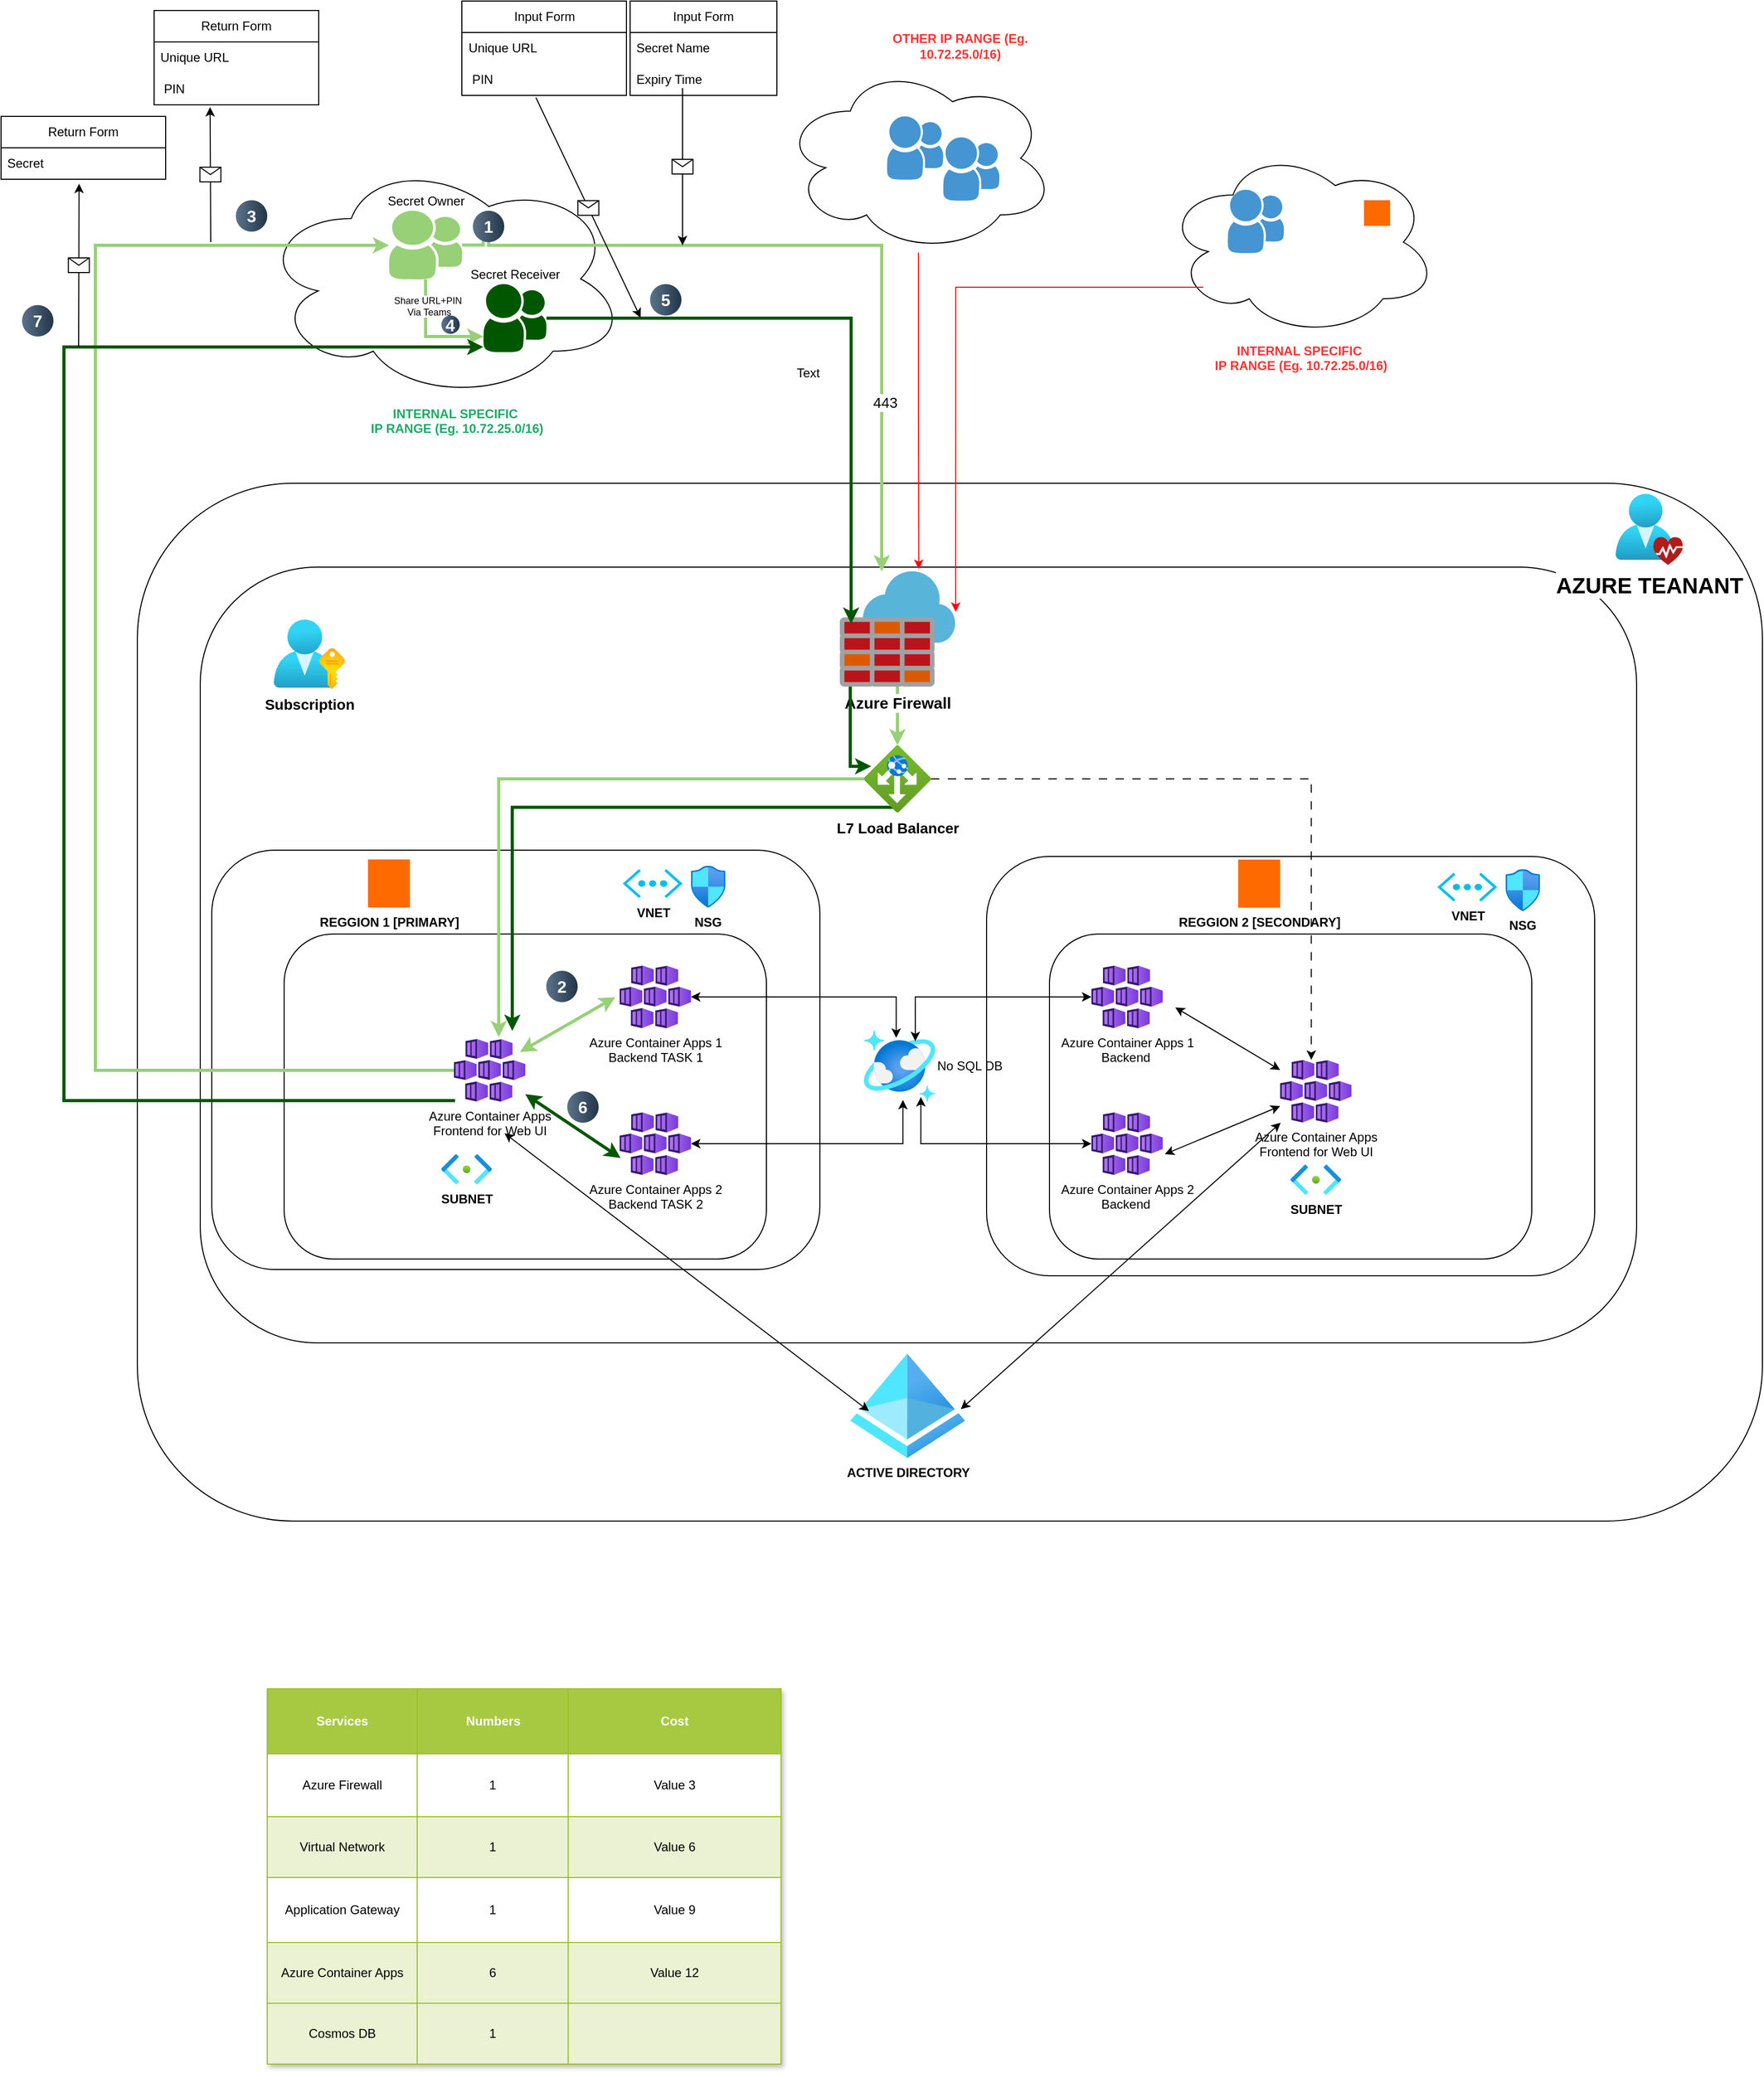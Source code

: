 <mxfile version="26.0.4">
  <diagram name="Page-1" id="VARvaUbyjAahVUWHVkAC">
    <mxGraphModel dx="2140" dy="1832" grid="1" gridSize="10" guides="1" tooltips="1" connect="1" arrows="1" fold="1" page="1" pageScale="1" pageWidth="827" pageHeight="1169" math="0" shadow="0">
      <root>
        <mxCell id="0" />
        <mxCell id="1" parent="0" />
        <mxCell id="Qj9OVGJg4EnvaJ57wK5q-87" value="" style="rounded=1;whiteSpace=wrap;html=1;fillColor=none;" parent="1" vertex="1">
          <mxGeometry x="-40" y="610" width="460" height="310" as="geometry" />
        </mxCell>
        <mxCell id="Qj9OVGJg4EnvaJ57wK5q-2" value="" style="rounded=1;whiteSpace=wrap;html=1;fillColor=none;" parent="1" vertex="1">
          <mxGeometry x="-109" y="530" width="580" height="400" as="geometry" />
        </mxCell>
        <mxCell id="Qj9OVGJg4EnvaJ57wK5q-64" value="" style="rounded=1;whiteSpace=wrap;html=1;fillColor=none;" parent="1" vertex="1">
          <mxGeometry x="-180" y="180" width="1550" height="990" as="geometry" />
        </mxCell>
        <mxCell id="Qj9OVGJg4EnvaJ57wK5q-1" value="" style="rounded=1;whiteSpace=wrap;html=1;fillColor=none;" parent="1" vertex="1">
          <mxGeometry x="-120" y="260" width="1370" height="740" as="geometry" />
        </mxCell>
        <mxCell id="Qj9OVGJg4EnvaJ57wK5q-30" value="" style="rounded=1;whiteSpace=wrap;html=1;fillColor=none;" parent="1" vertex="1">
          <mxGeometry x="690" y="610" width="460" height="310" as="geometry" />
        </mxCell>
        <mxCell id="Qj9OVGJg4EnvaJ57wK5q-7" value="INTERNAL SPECIFIC &#xa;IP RANGE (Eg. 10.72.25.0/16)" style="group;labelPosition=center;verticalLabelPosition=bottom;align=center;verticalAlign=top;fontColor=#1BAB66;fontStyle=1" parent="1" vertex="1" connectable="0">
          <mxGeometry x="-50" y="-130" width="350" height="230" as="geometry" />
        </mxCell>
        <mxCell id="Qj9OVGJg4EnvaJ57wK5q-4" value="" style="ellipse;shape=cloud;whiteSpace=wrap;html=1;" parent="Qj9OVGJg4EnvaJ57wK5q-7" vertex="1">
          <mxGeometry x="-13.462" width="350" height="230.0" as="geometry" />
        </mxCell>
        <mxCell id="Qj9OVGJg4EnvaJ57wK5q-5" value="Secret Receiver" style="shadow=0;dashed=0;html=1;strokeColor=none;fillColor=#005700;labelPosition=center;verticalLabelPosition=top;verticalAlign=bottom;align=center;outlineConnect=0;shape=mxgraph.veeam.2d.group;" parent="Qj9OVGJg4EnvaJ57wK5q-7" vertex="1">
          <mxGeometry x="200" y="120" width="60.23" height="64.96" as="geometry" />
        </mxCell>
        <mxCell id="Qj9OVGJg4EnvaJ57wK5q-114" style="rounded=0;orthogonalLoop=1;jettySize=auto;html=1;edgeStyle=orthogonalEdgeStyle;strokeColor=#97D077;strokeWidth=3;" parent="Qj9OVGJg4EnvaJ57wK5q-7" source="Qj9OVGJg4EnvaJ57wK5q-6" target="Qj9OVGJg4EnvaJ57wK5q-5" edge="1">
          <mxGeometry relative="1" as="geometry">
            <Array as="points">
              <mxPoint x="145" y="170" />
            </Array>
          </mxGeometry>
        </mxCell>
        <mxCell id="Qj9OVGJg4EnvaJ57wK5q-115" value="Share URL+PIN&amp;nbsp;&lt;div&gt;&lt;span style=&quot;background-color: light-dark(#ffffff, var(--ge-dark-color, #121212)); color: light-dark(rgb(0, 0, 0), rgb(255, 255, 255));&quot;&gt;Via Teams&lt;/span&gt;&lt;/div&gt;" style="edgeLabel;html=1;align=center;verticalAlign=middle;resizable=0;points=[];fontSize=9;" parent="Qj9OVGJg4EnvaJ57wK5q-114" vertex="1" connectable="0">
          <mxGeometry x="-0.538" y="3" relative="1" as="geometry">
            <mxPoint as="offset" />
          </mxGeometry>
        </mxCell>
        <mxCell id="Qj9OVGJg4EnvaJ57wK5q-6" value="Secret Owner" style="shadow=0;dashed=0;html=1;strokeColor=none;fillColor=#97D077;labelPosition=center;verticalLabelPosition=top;verticalAlign=bottom;align=center;outlineConnect=0;shape=mxgraph.veeam.2d.group;" parent="Qj9OVGJg4EnvaJ57wK5q-7" vertex="1">
          <mxGeometry x="110" y="50" width="69.85" height="65.51" as="geometry" />
        </mxCell>
        <mxCell id="Qj9OVGJg4EnvaJ57wK5q-148" value="4" style="ellipse;whiteSpace=wrap;html=1;aspect=fixed;rotation=0;gradientColor=#223548;strokeColor=none;gradientDirection=east;fillColor=#5b738b;rounded=0;pointerEvents=0;fontFamily=Helvetica;fontSize=16;fontColor=#FFFFFF;spacingTop=4;spacingBottom=4;spacingLeft=4;spacingRight=4;points=[];fontStyle=1" parent="Qj9OVGJg4EnvaJ57wK5q-7" vertex="1">
          <mxGeometry x="160" y="150" width="17.48" height="17.48" as="geometry" />
        </mxCell>
        <mxCell id="Qj9OVGJg4EnvaJ57wK5q-8" value="" style="group;fontColor=#FF3333;labelPosition=center;verticalLabelPosition=top;align=center;verticalAlign=bottom;" parent="1" vertex="1" connectable="0">
          <mxGeometry x="435" y="-220" width="260" height="180" as="geometry" />
        </mxCell>
        <mxCell id="Qj9OVGJg4EnvaJ57wK5q-9" value="&lt;blockquote style=&quot;margin: 0 0 0 40px; border: none; padding: 0px;&quot;&gt;&lt;blockquote style=&quot;margin: 0 0 0 40px; border: none; padding: 0px;&quot;&gt;&lt;font style=&quot;color: rgb(255, 51, 51);&quot;&gt;&lt;span style=&quot;font-weight: 700; text-wrap-mode: nowrap;&quot;&gt;OTHER&amp;nbsp;&lt;/span&gt;&lt;span style=&quot;font-weight: 700; text-wrap-mode: nowrap;&quot;&gt;IP RANGE (Eg. 10.72.25.0/16)&lt;/span&gt;&lt;/font&gt;&lt;/blockquote&gt;&lt;/blockquote&gt;" style="ellipse;shape=cloud;whiteSpace=wrap;html=1;labelPosition=center;verticalLabelPosition=top;align=center;verticalAlign=bottom;" parent="Qj9OVGJg4EnvaJ57wK5q-8" vertex="1">
          <mxGeometry width="260" height="180" as="geometry" />
        </mxCell>
        <mxCell id="Qj9OVGJg4EnvaJ57wK5q-10" value="" style="shadow=0;dashed=0;html=1;strokeColor=none;fillColor=#4495D1;labelPosition=center;verticalLabelPosition=bottom;verticalAlign=top;align=center;outlineConnect=0;shape=mxgraph.veeam.2d.group;" parent="Qj9OVGJg4EnvaJ57wK5q-8" vertex="1">
          <mxGeometry x="153.6" y="70" width="53.6" height="60.4" as="geometry" />
        </mxCell>
        <mxCell id="Qj9OVGJg4EnvaJ57wK5q-11" value="" style="shadow=0;dashed=0;html=1;strokeColor=none;fillColor=#4495D1;labelPosition=center;verticalLabelPosition=bottom;verticalAlign=top;align=center;outlineConnect=0;shape=mxgraph.veeam.2d.group;" parent="Qj9OVGJg4EnvaJ57wK5q-8" vertex="1">
          <mxGeometry x="100" y="50" width="53.6" height="60.4" as="geometry" />
        </mxCell>
        <mxCell id="Qj9OVGJg4EnvaJ57wK5q-12" value="" style="group;fontColor=#FF3333;" parent="1" vertex="1" connectable="0">
          <mxGeometry x="800" y="-140" width="260" height="180" as="geometry" />
        </mxCell>
        <mxCell id="Qj9OVGJg4EnvaJ57wK5q-13" value="&lt;font style=&quot;color: rgb(255, 51, 51);&quot;&gt;&lt;span style=&quot;font-weight: 700; text-wrap-mode: nowrap;&quot;&gt;INTERNAL SPECIFIC&amp;nbsp;&lt;/span&gt;&lt;br style=&quot;padding: 0px; margin: 0px; font-weight: 700; text-wrap-mode: nowrap;&quot;&gt;&lt;span style=&quot;font-weight: 700; text-wrap-mode: nowrap;&quot;&gt;IP RANGE (Eg. 10.72.25.0/16)&lt;/span&gt;&lt;/font&gt;" style="ellipse;shape=cloud;whiteSpace=wrap;html=1;labelPosition=center;verticalLabelPosition=bottom;align=center;verticalAlign=top;" parent="Qj9OVGJg4EnvaJ57wK5q-12" vertex="1">
          <mxGeometry width="260" height="180" as="geometry" />
        </mxCell>
        <mxCell id="Qj9OVGJg4EnvaJ57wK5q-15" value="" style="shadow=0;dashed=0;html=1;strokeColor=none;fillColor=#4495D1;labelPosition=center;verticalLabelPosition=bottom;verticalAlign=top;align=center;outlineConnect=0;shape=mxgraph.veeam.2d.group;" parent="Qj9OVGJg4EnvaJ57wK5q-12" vertex="1">
          <mxGeometry x="60" y="40" width="53.6" height="60.4" as="geometry" />
        </mxCell>
        <mxCell id="Qj9OVGJg4EnvaJ57wK5q-17" value="" style="points=[];aspect=fixed;html=1;align=center;shadow=0;dashed=0;fillColor=#FF6A00;strokeColor=none;shape=mxgraph.alibaba_cloud.uis_ultimate_internet_service;" parent="Qj9OVGJg4EnvaJ57wK5q-12" vertex="1">
          <mxGeometry x="190" y="50" width="24.9" height="24.49" as="geometry" />
        </mxCell>
        <mxCell id="Qj9OVGJg4EnvaJ57wK5q-18" value="" style="shape=image;html=1;verticalAlign=top;verticalLabelPosition=bottom;labelBackgroundColor=#ffffff;imageAspect=0;aspect=fixed;image=https://cdn0.iconfinder.com/data/icons/kameleon-free-pack/110/Hacker-128.png" parent="Qj9OVGJg4EnvaJ57wK5q-12" vertex="1">
          <mxGeometry x="120" y="70" width="88" height="88" as="geometry" />
        </mxCell>
        <mxCell id="Qj9OVGJg4EnvaJ57wK5q-69" style="edgeStyle=orthogonalEdgeStyle;rounded=0;orthogonalLoop=1;jettySize=auto;html=1;fontColor=#97D077;fontSize=15;strokeWidth=3;fillColor=#60a917;strokeColor=#97D077;" parent="1" source="Qj9OVGJg4EnvaJ57wK5q-19" target="Qj9OVGJg4EnvaJ57wK5q-35" edge="1">
          <mxGeometry relative="1" as="geometry" />
        </mxCell>
        <mxCell id="Qj9OVGJg4EnvaJ57wK5q-19" value="&lt;b&gt;&lt;font style=&quot;font-size: 15px;&quot;&gt;Azure Firewall&lt;/font&gt;&lt;/b&gt;" style="image;sketch=0;aspect=fixed;html=1;points=[];align=center;fontSize=12;image=img/lib/mscae/Azure_Firewall.svg;" parent="1" vertex="1">
          <mxGeometry x="490" y="264" width="110" height="110" as="geometry" />
        </mxCell>
        <mxCell id="Qj9OVGJg4EnvaJ57wK5q-21" style="edgeStyle=orthogonalEdgeStyle;rounded=0;orthogonalLoop=1;jettySize=auto;html=1;strokeColor=#97D077;strokeWidth=3;fontSize=9;" parent="1" source="Qj9OVGJg4EnvaJ57wK5q-116" target="Qj9OVGJg4EnvaJ57wK5q-19" edge="1">
          <mxGeometry relative="1" as="geometry">
            <Array as="points">
              <mxPoint x="155" y="-47" />
              <mxPoint x="530" y="-47" />
            </Array>
          </mxGeometry>
        </mxCell>
        <mxCell id="Qj9OVGJg4EnvaJ57wK5q-22" value="443" style="edgeLabel;html=1;align=center;verticalAlign=middle;resizable=0;points=[];fontSize=14;" parent="Qj9OVGJg4EnvaJ57wK5q-21" vertex="1" connectable="0">
          <mxGeometry x="0.533" y="3" relative="1" as="geometry">
            <mxPoint as="offset" />
          </mxGeometry>
        </mxCell>
        <mxCell id="Qj9OVGJg4EnvaJ57wK5q-23" style="edgeStyle=orthogonalEdgeStyle;rounded=0;orthogonalLoop=1;jettySize=auto;html=1;entryX=0.685;entryY=-0.02;entryDx=0;entryDy=0;entryPerimeter=0;fillColor=#f8cecc;strokeColor=#FF0000;" parent="1" source="Qj9OVGJg4EnvaJ57wK5q-9" target="Qj9OVGJg4EnvaJ57wK5q-19" edge="1">
          <mxGeometry relative="1" as="geometry" />
        </mxCell>
        <mxCell id="Qj9OVGJg4EnvaJ57wK5q-24" style="edgeStyle=orthogonalEdgeStyle;rounded=0;orthogonalLoop=1;jettySize=auto;html=1;entryX=1.005;entryY=0.351;entryDx=0;entryDy=0;entryPerimeter=0;strokeColor=#FF0000;exitX=0.141;exitY=0.739;exitDx=0;exitDy=0;exitPerimeter=0;" parent="1" source="Qj9OVGJg4EnvaJ57wK5q-13" target="Qj9OVGJg4EnvaJ57wK5q-19" edge="1">
          <mxGeometry relative="1" as="geometry">
            <Array as="points">
              <mxPoint x="601" y="-7" />
            </Array>
          </mxGeometry>
        </mxCell>
        <mxCell id="Qj9OVGJg4EnvaJ57wK5q-25" value="&lt;b&gt;ACTIVE DIRECTORY&lt;/b&gt;" style="image;aspect=fixed;html=1;points=[];align=center;fontSize=12;image=img/lib/azure2/identity/Azure_Active_Directory.svg;" parent="1" vertex="1">
          <mxGeometry x="500" y="1010" width="109.38" height="100" as="geometry" />
        </mxCell>
        <mxCell id="Qj9OVGJg4EnvaJ57wK5q-105" style="edgeStyle=orthogonalEdgeStyle;rounded=0;orthogonalLoop=1;jettySize=auto;html=1;strokeColor=#97D077;strokeWidth=3;" parent="1" source="Qj9OVGJg4EnvaJ57wK5q-26" target="Qj9OVGJg4EnvaJ57wK5q-6" edge="1">
          <mxGeometry relative="1" as="geometry">
            <Array as="points">
              <mxPoint x="-220" y="740" />
              <mxPoint x="-220" y="-47" />
            </Array>
          </mxGeometry>
        </mxCell>
        <mxCell id="Qj9OVGJg4EnvaJ57wK5q-129" style="edgeStyle=orthogonalEdgeStyle;rounded=0;orthogonalLoop=1;jettySize=auto;html=1;exitX=0.015;exitY=0.982;exitDx=0;exitDy=0;exitPerimeter=0;strokeColor=#005700;strokeWidth=3;" parent="1" source="Qj9OVGJg4EnvaJ57wK5q-26" target="Qj9OVGJg4EnvaJ57wK5q-5" edge="1">
          <mxGeometry relative="1" as="geometry">
            <mxPoint x="-84.001" y="738" as="sourcePoint" />
            <mxPoint x="-90.06" y="50" as="targetPoint" />
            <Array as="points">
              <mxPoint x="-250" y="769" />
              <mxPoint x="-250" y="50" />
            </Array>
          </mxGeometry>
        </mxCell>
        <mxCell id="Qj9OVGJg4EnvaJ57wK5q-26" value="Azure Container Apps&lt;br&gt;Frontend for Web UI" style="image;aspect=fixed;html=1;points=[];align=center;fontSize=12;image=img/lib/azure2/compute/Container_Services_Deprecated.svg;" parent="1" vertex="1">
          <mxGeometry x="122" y="710" width="68" height="60" as="geometry" />
        </mxCell>
        <mxCell id="Qj9OVGJg4EnvaJ57wK5q-27" value="Azure Container Apps 1&lt;br&gt;Backend TASK 1" style="image;aspect=fixed;html=1;points=[];align=center;fontSize=12;image=img/lib/azure2/compute/Container_Services_Deprecated.svg;" parent="1" vertex="1">
          <mxGeometry x="280" y="640" width="68" height="60" as="geometry" />
        </mxCell>
        <mxCell id="Qj9OVGJg4EnvaJ57wK5q-28" value="&lt;b&gt;&lt;font style=&quot;font-size: 14px;&quot;&gt;Subscription&lt;/font&gt;&lt;/b&gt;" style="image;aspect=fixed;html=1;points=[];align=center;fontSize=12;image=img/lib/azure2/azure_stack/User_Subscriptions.svg;" parent="1" vertex="1">
          <mxGeometry x="-50" y="310" width="68" height="66" as="geometry" />
        </mxCell>
        <mxCell id="Qj9OVGJg4EnvaJ57wK5q-32" value="&lt;b&gt;VNET&lt;/b&gt;" style="verticalLabelPosition=bottom;html=1;verticalAlign=top;align=center;strokeColor=none;fillColor=#00BEF2;shape=mxgraph.azure.virtual_network;pointerEvents=1;" parent="1" vertex="1">
          <mxGeometry x="283" y="548.16" width="57" height="27.5" as="geometry" />
        </mxCell>
        <mxCell id="Qj9OVGJg4EnvaJ57wK5q-33" value="&lt;b&gt;NSG&lt;/b&gt;" style="image;aspect=fixed;html=1;points=[];align=center;fontSize=12;image=img/lib/azure2/networking/Network_Security_Groups.svg;" parent="1" vertex="1">
          <mxGeometry x="348" y="544.82" width="32.94" height="40" as="geometry" />
        </mxCell>
        <mxCell id="Qj9OVGJg4EnvaJ57wK5q-34" value="&lt;b&gt;SUBNET&lt;/b&gt;" style="image;aspect=fixed;html=1;points=[];align=center;fontSize=12;image=img/lib/azure2/networking/Subnet.svg;" parent="1" vertex="1">
          <mxGeometry x="110" y="820" width="48" height="28.74" as="geometry" />
        </mxCell>
        <mxCell id="Qj9OVGJg4EnvaJ57wK5q-71" style="edgeStyle=orthogonalEdgeStyle;rounded=0;orthogonalLoop=1;jettySize=auto;html=1;entryX=0.628;entryY=-0.03;entryDx=0;entryDy=0;entryPerimeter=0;strokeColor=#97D077;strokeWidth=3;" parent="1" source="Qj9OVGJg4EnvaJ57wK5q-35" target="Qj9OVGJg4EnvaJ57wK5q-26" edge="1">
          <mxGeometry relative="1" as="geometry" />
        </mxCell>
        <mxCell id="Qj9OVGJg4EnvaJ57wK5q-128" style="edgeStyle=orthogonalEdgeStyle;rounded=0;orthogonalLoop=1;jettySize=auto;html=1;entryX=0.818;entryY=-0.127;entryDx=0;entryDy=0;entryPerimeter=0;exitX=0.495;exitY=0.923;exitDx=0;exitDy=0;exitPerimeter=0;strokeColor=#005700;strokeWidth=3;" parent="1" source="Qj9OVGJg4EnvaJ57wK5q-35" target="Qj9OVGJg4EnvaJ57wK5q-26" edge="1">
          <mxGeometry relative="1" as="geometry">
            <mxPoint x="280" y="692" as="sourcePoint" />
            <mxPoint x="300" y="458" as="targetPoint" />
            <Array as="points" />
          </mxGeometry>
        </mxCell>
        <mxCell id="Qj9OVGJg4EnvaJ57wK5q-35" value="&lt;b&gt;&lt;font style=&quot;font-size: 14px;&quot;&gt;L7 Load Balancer&lt;/font&gt;&lt;/b&gt;" style="image;aspect=fixed;html=1;points=[];align=center;fontSize=12;image=img/lib/azure2/networking/Application_Gateways.svg;" parent="1" vertex="1">
          <mxGeometry x="513" y="430" width="64" height="64" as="geometry" />
        </mxCell>
        <mxCell id="Qj9OVGJg4EnvaJ57wK5q-36" value="Assets" style="childLayout=tableLayout;recursiveResize=0;strokeColor=#98bf21;fillColor=#A7C942;shadow=1;" parent="1" vertex="1">
          <mxGeometry x="-56.06" y="1330" width="490" height="358" as="geometry" />
        </mxCell>
        <mxCell id="Qj9OVGJg4EnvaJ57wK5q-37" style="shape=tableRow;horizontal=0;startSize=0;swimlaneHead=0;swimlaneBody=0;top=0;left=0;bottom=0;right=0;dropTarget=0;collapsible=0;recursiveResize=0;expand=0;fontStyle=0;strokeColor=inherit;fillColor=#ffffff;" parent="Qj9OVGJg4EnvaJ57wK5q-36" vertex="1">
          <mxGeometry width="490" height="62" as="geometry" />
        </mxCell>
        <mxCell id="Qj9OVGJg4EnvaJ57wK5q-38" value="Services" style="connectable=0;recursiveResize=0;strokeColor=inherit;fillColor=#A7C942;align=center;fontStyle=1;fontColor=#FFFFFF;html=1;" parent="Qj9OVGJg4EnvaJ57wK5q-37" vertex="1">
          <mxGeometry width="143" height="62" as="geometry">
            <mxRectangle width="143" height="62" as="alternateBounds" />
          </mxGeometry>
        </mxCell>
        <mxCell id="Qj9OVGJg4EnvaJ57wK5q-39" value="Numbers" style="connectable=0;recursiveResize=0;strokeColor=inherit;fillColor=#A7C942;align=center;fontStyle=1;fontColor=#FFFFFF;html=1;" parent="Qj9OVGJg4EnvaJ57wK5q-37" vertex="1">
          <mxGeometry x="143" width="144" height="62" as="geometry">
            <mxRectangle width="144" height="62" as="alternateBounds" />
          </mxGeometry>
        </mxCell>
        <mxCell id="Qj9OVGJg4EnvaJ57wK5q-40" value="Cost" style="connectable=0;recursiveResize=0;strokeColor=inherit;fillColor=#A7C942;align=center;fontStyle=1;fontColor=#FFFFFF;html=1;" parent="Qj9OVGJg4EnvaJ57wK5q-37" vertex="1">
          <mxGeometry x="287" width="203" height="62" as="geometry">
            <mxRectangle width="203" height="62" as="alternateBounds" />
          </mxGeometry>
        </mxCell>
        <mxCell id="Qj9OVGJg4EnvaJ57wK5q-41" value="" style="shape=tableRow;horizontal=0;startSize=0;swimlaneHead=0;swimlaneBody=0;top=0;left=0;bottom=0;right=0;dropTarget=0;collapsible=0;recursiveResize=0;expand=0;fontStyle=0;strokeColor=inherit;fillColor=#ffffff;" parent="Qj9OVGJg4EnvaJ57wK5q-36" vertex="1">
          <mxGeometry y="62" width="490" height="60" as="geometry" />
        </mxCell>
        <mxCell id="Qj9OVGJg4EnvaJ57wK5q-42" value="Azure Firewall" style="connectable=0;recursiveResize=0;strokeColor=inherit;fillColor=inherit;align=center;whiteSpace=wrap;html=1;" parent="Qj9OVGJg4EnvaJ57wK5q-41" vertex="1">
          <mxGeometry width="143" height="60" as="geometry">
            <mxRectangle width="143" height="60" as="alternateBounds" />
          </mxGeometry>
        </mxCell>
        <mxCell id="Qj9OVGJg4EnvaJ57wK5q-43" value="1" style="connectable=0;recursiveResize=0;strokeColor=inherit;fillColor=inherit;align=center;whiteSpace=wrap;html=1;" parent="Qj9OVGJg4EnvaJ57wK5q-41" vertex="1">
          <mxGeometry x="143" width="144" height="60" as="geometry">
            <mxRectangle width="144" height="60" as="alternateBounds" />
          </mxGeometry>
        </mxCell>
        <mxCell id="Qj9OVGJg4EnvaJ57wK5q-44" value="Value 3" style="connectable=0;recursiveResize=0;strokeColor=inherit;fillColor=inherit;align=center;whiteSpace=wrap;html=1;" parent="Qj9OVGJg4EnvaJ57wK5q-41" vertex="1">
          <mxGeometry x="287" width="203" height="60" as="geometry">
            <mxRectangle width="203" height="60" as="alternateBounds" />
          </mxGeometry>
        </mxCell>
        <mxCell id="Qj9OVGJg4EnvaJ57wK5q-45" value="" style="shape=tableRow;horizontal=0;startSize=0;swimlaneHead=0;swimlaneBody=0;top=0;left=0;bottom=0;right=0;dropTarget=0;collapsible=0;recursiveResize=0;expand=0;fontStyle=1;strokeColor=inherit;fillColor=#EAF2D3;" parent="Qj9OVGJg4EnvaJ57wK5q-36" vertex="1">
          <mxGeometry y="122" width="490" height="58" as="geometry" />
        </mxCell>
        <mxCell id="Qj9OVGJg4EnvaJ57wK5q-46" value="Virtual Network" style="connectable=0;recursiveResize=0;strokeColor=inherit;fillColor=inherit;whiteSpace=wrap;html=1;" parent="Qj9OVGJg4EnvaJ57wK5q-45" vertex="1">
          <mxGeometry width="143" height="58" as="geometry">
            <mxRectangle width="143" height="58" as="alternateBounds" />
          </mxGeometry>
        </mxCell>
        <mxCell id="Qj9OVGJg4EnvaJ57wK5q-47" value="1" style="connectable=0;recursiveResize=0;strokeColor=inherit;fillColor=inherit;whiteSpace=wrap;html=1;" parent="Qj9OVGJg4EnvaJ57wK5q-45" vertex="1">
          <mxGeometry x="143" width="144" height="58" as="geometry">
            <mxRectangle width="144" height="58" as="alternateBounds" />
          </mxGeometry>
        </mxCell>
        <mxCell id="Qj9OVGJg4EnvaJ57wK5q-48" value="Value 6" style="connectable=0;recursiveResize=0;strokeColor=inherit;fillColor=inherit;whiteSpace=wrap;html=1;" parent="Qj9OVGJg4EnvaJ57wK5q-45" vertex="1">
          <mxGeometry x="287" width="203" height="58" as="geometry">
            <mxRectangle width="203" height="58" as="alternateBounds" />
          </mxGeometry>
        </mxCell>
        <mxCell id="Qj9OVGJg4EnvaJ57wK5q-49" value="" style="shape=tableRow;horizontal=0;startSize=0;swimlaneHead=0;swimlaneBody=0;top=0;left=0;bottom=0;right=0;dropTarget=0;collapsible=0;recursiveResize=0;expand=0;fontStyle=0;strokeColor=inherit;fillColor=#ffffff;" parent="Qj9OVGJg4EnvaJ57wK5q-36" vertex="1">
          <mxGeometry y="180" width="490" height="62" as="geometry" />
        </mxCell>
        <mxCell id="Qj9OVGJg4EnvaJ57wK5q-50" value="Application Gateway" style="connectable=0;recursiveResize=0;strokeColor=inherit;fillColor=inherit;fontStyle=0;align=center;whiteSpace=wrap;html=1;" parent="Qj9OVGJg4EnvaJ57wK5q-49" vertex="1">
          <mxGeometry width="143" height="62" as="geometry">
            <mxRectangle width="143" height="62" as="alternateBounds" />
          </mxGeometry>
        </mxCell>
        <mxCell id="Qj9OVGJg4EnvaJ57wK5q-51" value="1" style="connectable=0;recursiveResize=0;strokeColor=inherit;fillColor=inherit;fontStyle=0;align=center;whiteSpace=wrap;html=1;" parent="Qj9OVGJg4EnvaJ57wK5q-49" vertex="1">
          <mxGeometry x="143" width="144" height="62" as="geometry">
            <mxRectangle width="144" height="62" as="alternateBounds" />
          </mxGeometry>
        </mxCell>
        <mxCell id="Qj9OVGJg4EnvaJ57wK5q-52" value="Value 9" style="connectable=0;recursiveResize=0;strokeColor=inherit;fillColor=inherit;fontStyle=0;align=center;whiteSpace=wrap;html=1;" parent="Qj9OVGJg4EnvaJ57wK5q-49" vertex="1">
          <mxGeometry x="287" width="203" height="62" as="geometry">
            <mxRectangle width="203" height="62" as="alternateBounds" />
          </mxGeometry>
        </mxCell>
        <mxCell id="Qj9OVGJg4EnvaJ57wK5q-53" value="" style="shape=tableRow;horizontal=0;startSize=0;swimlaneHead=0;swimlaneBody=0;top=0;left=0;bottom=0;right=0;dropTarget=0;collapsible=0;recursiveResize=0;expand=0;fontStyle=1;strokeColor=inherit;fillColor=#EAF2D3;" parent="Qj9OVGJg4EnvaJ57wK5q-36" vertex="1">
          <mxGeometry y="242" width="490" height="58" as="geometry" />
        </mxCell>
        <mxCell id="Qj9OVGJg4EnvaJ57wK5q-54" value="Azure Container Apps" style="connectable=0;recursiveResize=0;strokeColor=inherit;fillColor=inherit;whiteSpace=wrap;html=1;" parent="Qj9OVGJg4EnvaJ57wK5q-53" vertex="1">
          <mxGeometry width="143" height="58" as="geometry">
            <mxRectangle width="143" height="58" as="alternateBounds" />
          </mxGeometry>
        </mxCell>
        <mxCell id="Qj9OVGJg4EnvaJ57wK5q-55" value="6" style="connectable=0;recursiveResize=0;strokeColor=inherit;fillColor=inherit;whiteSpace=wrap;html=1;" parent="Qj9OVGJg4EnvaJ57wK5q-53" vertex="1">
          <mxGeometry x="143" width="144" height="58" as="geometry">
            <mxRectangle width="144" height="58" as="alternateBounds" />
          </mxGeometry>
        </mxCell>
        <mxCell id="Qj9OVGJg4EnvaJ57wK5q-56" value="Value 12" style="connectable=0;recursiveResize=0;strokeColor=inherit;fillColor=inherit;whiteSpace=wrap;html=1;" parent="Qj9OVGJg4EnvaJ57wK5q-53" vertex="1">
          <mxGeometry x="287" width="203" height="58" as="geometry">
            <mxRectangle width="203" height="58" as="alternateBounds" />
          </mxGeometry>
        </mxCell>
        <mxCell id="Qj9OVGJg4EnvaJ57wK5q-72" style="shape=tableRow;horizontal=0;startSize=0;swimlaneHead=0;swimlaneBody=0;top=0;left=0;bottom=0;right=0;dropTarget=0;collapsible=0;recursiveResize=0;expand=0;fontStyle=1;strokeColor=inherit;fillColor=#EAF2D3;" parent="Qj9OVGJg4EnvaJ57wK5q-36" vertex="1">
          <mxGeometry y="300" width="490" height="58" as="geometry" />
        </mxCell>
        <mxCell id="Qj9OVGJg4EnvaJ57wK5q-73" value="Cosmos DB" style="connectable=0;recursiveResize=0;strokeColor=inherit;fillColor=inherit;whiteSpace=wrap;html=1;" parent="Qj9OVGJg4EnvaJ57wK5q-72" vertex="1">
          <mxGeometry width="143" height="58" as="geometry">
            <mxRectangle width="143" height="58" as="alternateBounds" />
          </mxGeometry>
        </mxCell>
        <mxCell id="Qj9OVGJg4EnvaJ57wK5q-74" value="1" style="connectable=0;recursiveResize=0;strokeColor=inherit;fillColor=inherit;whiteSpace=wrap;html=1;" parent="Qj9OVGJg4EnvaJ57wK5q-72" vertex="1">
          <mxGeometry x="143" width="144" height="58" as="geometry">
            <mxRectangle width="144" height="58" as="alternateBounds" />
          </mxGeometry>
        </mxCell>
        <mxCell id="Qj9OVGJg4EnvaJ57wK5q-75" style="connectable=0;recursiveResize=0;strokeColor=inherit;fillColor=inherit;whiteSpace=wrap;html=1;" parent="Qj9OVGJg4EnvaJ57wK5q-72" vertex="1">
          <mxGeometry x="287" width="203" height="58" as="geometry">
            <mxRectangle width="203" height="58" as="alternateBounds" />
          </mxGeometry>
        </mxCell>
        <mxCell id="Qj9OVGJg4EnvaJ57wK5q-57" value="Azure Container Apps 2&lt;br&gt;Backend TASK 2" style="image;aspect=fixed;html=1;points=[];align=center;fontSize=12;image=img/lib/azure2/compute/Container_Services_Deprecated.svg;" parent="1" vertex="1">
          <mxGeometry x="280" y="780" width="68" height="60" as="geometry" />
        </mxCell>
        <mxCell id="Qj9OVGJg4EnvaJ57wK5q-59" value="No SQL DB" style="image;aspect=fixed;html=1;points=[];align=left;fontSize=12;image=img/lib/azure2/databases/Azure_Cosmos_DB.svg;labelPosition=right;verticalLabelPosition=middle;verticalAlign=middle;" parent="1" vertex="1">
          <mxGeometry x="513" y="702" width="68" height="68" as="geometry" />
        </mxCell>
        <mxCell id="Qj9OVGJg4EnvaJ57wK5q-62" style="edgeStyle=orthogonalEdgeStyle;rounded=0;orthogonalLoop=1;jettySize=auto;html=1;entryX=0.453;entryY=0.103;entryDx=0;entryDy=0;entryPerimeter=0;startArrow=classic;startFill=1;" parent="1" source="Qj9OVGJg4EnvaJ57wK5q-27" target="Qj9OVGJg4EnvaJ57wK5q-59" edge="1">
          <mxGeometry relative="1" as="geometry" />
        </mxCell>
        <mxCell id="Qj9OVGJg4EnvaJ57wK5q-63" style="edgeStyle=orthogonalEdgeStyle;rounded=0;orthogonalLoop=1;jettySize=auto;html=1;entryX=0.547;entryY=0.974;entryDx=0;entryDy=0;entryPerimeter=0;startArrow=classic;startFill=1;" parent="1" source="Qj9OVGJg4EnvaJ57wK5q-57" target="Qj9OVGJg4EnvaJ57wK5q-59" edge="1">
          <mxGeometry relative="1" as="geometry" />
        </mxCell>
        <mxCell id="Qj9OVGJg4EnvaJ57wK5q-66" value="&lt;font style=&quot;font-size: 21px;&quot;&gt;&lt;b&gt;AZURE TEANANT&lt;/b&gt;&lt;/font&gt;" style="image;aspect=fixed;html=1;points=[];align=center;fontSize=12;image=img/lib/azure2/intune/Tenant_Status.svg;" parent="1" vertex="1">
          <mxGeometry x="1230" y="190" width="64" height="68" as="geometry" />
        </mxCell>
        <mxCell id="Qj9OVGJg4EnvaJ57wK5q-67" style="rounded=0;orthogonalLoop=1;jettySize=auto;html=1;entryX=0.013;entryY=0.47;entryDx=0;entryDy=0;entryPerimeter=0;startArrow=classic;startFill=1;strokeColor=#97D077;strokeWidth=3;" parent="1" edge="1">
          <mxGeometry relative="1" as="geometry">
            <mxPoint x="185" y="722.452" as="sourcePoint" />
            <mxPoint x="275.884" y="670.2" as="targetPoint" />
          </mxGeometry>
        </mxCell>
        <mxCell id="Qj9OVGJg4EnvaJ57wK5q-68" style="rounded=0;orthogonalLoop=1;jettySize=auto;html=1;entryX=0.013;entryY=0.727;entryDx=0;entryDy=0;entryPerimeter=0;startArrow=classic;startFill=1;strokeColor=#005700;strokeWidth=3;" parent="1" source="Qj9OVGJg4EnvaJ57wK5q-26" target="Qj9OVGJg4EnvaJ57wK5q-57" edge="1">
          <mxGeometry relative="1" as="geometry" />
        </mxCell>
        <mxCell id="Qj9OVGJg4EnvaJ57wK5q-76" style="rounded=0;orthogonalLoop=1;jettySize=auto;html=1;entryX=0.163;entryY=0.551;entryDx=0;entryDy=0;entryPerimeter=0;startArrow=classic;startFill=1;exitX=0.457;exitY=0.613;exitDx=0;exitDy=0;exitPerimeter=0;" parent="1" source="Qj9OVGJg4EnvaJ57wK5q-87" target="Qj9OVGJg4EnvaJ57wK5q-25" edge="1">
          <mxGeometry relative="1" as="geometry" />
        </mxCell>
        <mxCell id="Qj9OVGJg4EnvaJ57wK5q-77" value="" style="rounded=1;whiteSpace=wrap;html=1;fillColor=none;" parent="1" vertex="1">
          <mxGeometry x="630" y="536" width="580" height="400" as="geometry" />
        </mxCell>
        <mxCell id="Qj9OVGJg4EnvaJ57wK5q-78" value="Azure Container Apps&lt;br&gt;Frontend for Web UI" style="image;aspect=fixed;html=1;points=[];align=center;fontSize=12;image=img/lib/azure2/compute/Container_Services_Deprecated.svg;" parent="1" vertex="1">
          <mxGeometry x="910" y="730" width="68" height="60" as="geometry" />
        </mxCell>
        <mxCell id="Qj9OVGJg4EnvaJ57wK5q-79" value="Azure Container Apps 1&lt;br&gt;Backend&amp;nbsp;" style="image;aspect=fixed;html=1;points=[];align=center;fontSize=12;image=img/lib/azure2/compute/Container_Services_Deprecated.svg;" parent="1" vertex="1">
          <mxGeometry x="730" y="640" width="68" height="60" as="geometry" />
        </mxCell>
        <mxCell id="Qj9OVGJg4EnvaJ57wK5q-84" value="Azure Container Apps 2&lt;br&gt;Backend&amp;nbsp;" style="image;aspect=fixed;html=1;points=[];align=center;fontSize=12;image=img/lib/azure2/compute/Container_Services_Deprecated.svg;" parent="1" vertex="1">
          <mxGeometry x="730" y="780" width="68" height="60" as="geometry" />
        </mxCell>
        <mxCell id="Qj9OVGJg4EnvaJ57wK5q-85" style="rounded=0;orthogonalLoop=1;jettySize=auto;html=1;startArrow=classic;startFill=1;" parent="1" source="Qj9OVGJg4EnvaJ57wK5q-78" edge="1">
          <mxGeometry relative="1" as="geometry">
            <mxPoint x="924" y="728.452" as="sourcePoint" />
            <mxPoint x="810" y="680" as="targetPoint" />
          </mxGeometry>
        </mxCell>
        <mxCell id="Qj9OVGJg4EnvaJ57wK5q-86" style="rounded=0;orthogonalLoop=1;jettySize=auto;html=1;startArrow=classic;startFill=1;" parent="1" source="Qj9OVGJg4EnvaJ57wK5q-78" edge="1">
          <mxGeometry relative="1" as="geometry">
            <mxPoint x="800" y="820" as="targetPoint" />
          </mxGeometry>
        </mxCell>
        <mxCell id="Qj9OVGJg4EnvaJ57wK5q-88" value="&lt;b&gt;REGGION 2 [SECONDARY]&lt;/b&gt;" style="points=[];aspect=fixed;html=1;align=center;shadow=0;dashed=0;fillColor=#FF6A00;strokeColor=none;shape=mxgraph.alibaba_cloud.region;labelPosition=center;verticalLabelPosition=bottom;verticalAlign=top;" parent="1" vertex="1">
          <mxGeometry x="870" y="539" width="40" height="45.82" as="geometry" />
        </mxCell>
        <mxCell id="Qj9OVGJg4EnvaJ57wK5q-89" style="rounded=0;orthogonalLoop=1;jettySize=auto;html=1;entryX=0.964;entryY=0.533;entryDx=0;entryDy=0;entryPerimeter=0;startArrow=classic;startFill=1;" parent="1" source="Qj9OVGJg4EnvaJ57wK5q-78" target="Qj9OVGJg4EnvaJ57wK5q-25" edge="1">
          <mxGeometry relative="1" as="geometry" />
        </mxCell>
        <mxCell id="Qj9OVGJg4EnvaJ57wK5q-90" value="&lt;b&gt;REGGION 1 [PRIMARY]&lt;/b&gt;" style="points=[];aspect=fixed;html=1;align=center;shadow=0;dashed=0;fillColor=#FF6A00;strokeColor=none;shape=mxgraph.alibaba_cloud.region;labelPosition=center;verticalLabelPosition=bottom;verticalAlign=top;" parent="1" vertex="1">
          <mxGeometry x="40" y="538.85" width="40" height="45.82" as="geometry" />
        </mxCell>
        <mxCell id="Qj9OVGJg4EnvaJ57wK5q-91" style="edgeStyle=orthogonalEdgeStyle;rounded=0;orthogonalLoop=1;jettySize=auto;html=1;entryX=0.721;entryY=0.15;entryDx=0;entryDy=0;entryPerimeter=0;startArrow=classic;startFill=1;" parent="1" source="Qj9OVGJg4EnvaJ57wK5q-79" target="Qj9OVGJg4EnvaJ57wK5q-59" edge="1">
          <mxGeometry relative="1" as="geometry" />
        </mxCell>
        <mxCell id="Qj9OVGJg4EnvaJ57wK5q-92" style="edgeStyle=orthogonalEdgeStyle;rounded=0;orthogonalLoop=1;jettySize=auto;html=1;entryX=0.799;entryY=0.934;entryDx=0;entryDy=0;entryPerimeter=0;startArrow=classic;startFill=1;" parent="1" source="Qj9OVGJg4EnvaJ57wK5q-84" target="Qj9OVGJg4EnvaJ57wK5q-59" edge="1">
          <mxGeometry relative="1" as="geometry" />
        </mxCell>
        <mxCell id="Qj9OVGJg4EnvaJ57wK5q-94" value="" style="endArrow=classic;html=1;rounded=0;" parent="1" edge="1">
          <mxGeometry relative="1" as="geometry">
            <mxPoint x="340" y="-197" as="sourcePoint" />
            <mxPoint x="340" y="-47" as="targetPoint" />
          </mxGeometry>
        </mxCell>
        <mxCell id="Qj9OVGJg4EnvaJ57wK5q-95" value="" style="shape=message;html=1;outlineConnect=0;" parent="Qj9OVGJg4EnvaJ57wK5q-94" vertex="1">
          <mxGeometry width="20" height="14" relative="1" as="geometry">
            <mxPoint x="-10" y="-7" as="offset" />
          </mxGeometry>
        </mxCell>
        <mxCell id="Qj9OVGJg4EnvaJ57wK5q-96" value="Text" style="text;html=1;align=center;verticalAlign=middle;whiteSpace=wrap;rounded=0;" parent="1" vertex="1">
          <mxGeometry x="430" y="60" width="60" height="30" as="geometry" />
        </mxCell>
        <mxCell id="Qj9OVGJg4EnvaJ57wK5q-99" value="Return Form" style="swimlane;fontStyle=0;childLayout=stackLayout;horizontal=1;startSize=30;horizontalStack=0;resizeParent=1;resizeParentMax=0;resizeLast=0;collapsible=1;marginBottom=0;whiteSpace=wrap;html=1;" parent="1" vertex="1">
          <mxGeometry x="-164" y="-271" width="157" height="90" as="geometry" />
        </mxCell>
        <mxCell id="Qj9OVGJg4EnvaJ57wK5q-101" value="Unique URL" style="text;strokeColor=none;fillColor=none;align=left;verticalAlign=middle;spacingLeft=4;spacingRight=4;overflow=hidden;points=[[0,0.5],[1,0.5]];portConstraint=eastwest;rotatable=0;whiteSpace=wrap;html=1;" parent="Qj9OVGJg4EnvaJ57wK5q-99" vertex="1">
          <mxGeometry y="30" width="157" height="30" as="geometry" />
        </mxCell>
        <mxCell id="Qj9OVGJg4EnvaJ57wK5q-102" value="&amp;nbsp;PIN" style="text;strokeColor=none;fillColor=none;align=left;verticalAlign=middle;spacingLeft=4;spacingRight=4;overflow=hidden;points=[[0,0.5],[1,0.5]];portConstraint=eastwest;rotatable=0;whiteSpace=wrap;html=1;" parent="Qj9OVGJg4EnvaJ57wK5q-99" vertex="1">
          <mxGeometry y="60" width="157" height="30" as="geometry" />
        </mxCell>
        <mxCell id="Qj9OVGJg4EnvaJ57wK5q-103" style="edgeStyle=orthogonalEdgeStyle;rounded=0;orthogonalLoop=1;jettySize=auto;html=1;entryX=0.534;entryY=0.485;entryDx=0;entryDy=0;entryPerimeter=0;dashed=1;dashPattern=8 8;" parent="1" source="Qj9OVGJg4EnvaJ57wK5q-35" target="Qj9OVGJg4EnvaJ57wK5q-77" edge="1">
          <mxGeometry relative="1" as="geometry" />
        </mxCell>
        <mxCell id="Qj9OVGJg4EnvaJ57wK5q-107" value="Input Form" style="swimlane;fontStyle=0;childLayout=stackLayout;horizontal=1;startSize=30;horizontalStack=0;resizeParent=1;resizeParentMax=0;resizeLast=0;collapsible=1;marginBottom=0;whiteSpace=wrap;html=1;" parent="1" vertex="1">
          <mxGeometry x="290" y="-280" width="140" height="90" as="geometry" />
        </mxCell>
        <mxCell id="Qj9OVGJg4EnvaJ57wK5q-108" value="Secret Name" style="text;strokeColor=none;fillColor=none;align=left;verticalAlign=middle;spacingLeft=4;spacingRight=4;overflow=hidden;points=[[0,0.5],[1,0.5]];portConstraint=eastwest;rotatable=0;whiteSpace=wrap;html=1;" parent="Qj9OVGJg4EnvaJ57wK5q-107" vertex="1">
          <mxGeometry y="30" width="140" height="30" as="geometry" />
        </mxCell>
        <mxCell id="Qj9OVGJg4EnvaJ57wK5q-109" value="Expiry Time" style="text;strokeColor=none;fillColor=none;align=left;verticalAlign=middle;spacingLeft=4;spacingRight=4;overflow=hidden;points=[[0,0.5],[1,0.5]];portConstraint=eastwest;rotatable=0;whiteSpace=wrap;html=1;" parent="Qj9OVGJg4EnvaJ57wK5q-107" vertex="1">
          <mxGeometry y="60" width="140" height="30" as="geometry" />
        </mxCell>
        <mxCell id="Qj9OVGJg4EnvaJ57wK5q-111" value="" style="endArrow=classic;html=1;rounded=0;entryX=0.34;entryY=1.072;entryDx=0;entryDy=0;entryPerimeter=0;" parent="1" target="Qj9OVGJg4EnvaJ57wK5q-102" edge="1">
          <mxGeometry relative="1" as="geometry">
            <mxPoint x="-110" y="-50" as="sourcePoint" />
            <mxPoint x="350" y="-37" as="targetPoint" />
          </mxGeometry>
        </mxCell>
        <mxCell id="Qj9OVGJg4EnvaJ57wK5q-112" value="" style="shape=message;html=1;outlineConnect=0;" parent="Qj9OVGJg4EnvaJ57wK5q-111" vertex="1">
          <mxGeometry width="20" height="14" relative="1" as="geometry">
            <mxPoint x="-10" y="-7" as="offset" />
          </mxGeometry>
        </mxCell>
        <mxCell id="Qj9OVGJg4EnvaJ57wK5q-113" style="edgeStyle=orthogonalEdgeStyle;rounded=0;orthogonalLoop=1;jettySize=auto;html=1;entryX=0.098;entryY=0.454;entryDx=0;entryDy=0;entryPerimeter=0;fillColor=#008a00;strokeColor=#005700;strokeWidth=3;" parent="1" source="Qj9OVGJg4EnvaJ57wK5q-5" target="Qj9OVGJg4EnvaJ57wK5q-19" edge="1">
          <mxGeometry relative="1" as="geometry" />
        </mxCell>
        <mxCell id="Qj9OVGJg4EnvaJ57wK5q-123" value="" style="edgeStyle=orthogonalEdgeStyle;rounded=0;orthogonalLoop=1;jettySize=auto;html=1;strokeColor=#97D077;strokeWidth=3;fontSize=9;" parent="1" source="Qj9OVGJg4EnvaJ57wK5q-6" target="Qj9OVGJg4EnvaJ57wK5q-116" edge="1">
          <mxGeometry relative="1" as="geometry">
            <mxPoint x="130" y="-47" as="sourcePoint" />
            <mxPoint x="530" y="280" as="targetPoint" />
            <Array as="points" />
          </mxGeometry>
        </mxCell>
        <mxCell id="Qj9OVGJg4EnvaJ57wK5q-116" value="1" style="ellipse;whiteSpace=wrap;html=1;aspect=fixed;rotation=0;gradientColor=#223548;strokeColor=none;gradientDirection=east;fillColor=#5b738b;rounded=0;pointerEvents=0;fontFamily=Helvetica;fontSize=16;fontColor=#FFFFFF;spacingTop=4;spacingBottom=4;spacingLeft=4;spacingRight=4;points=[];fontStyle=1" parent="1" vertex="1">
          <mxGeometry x="140" y="-80" width="30" height="30" as="geometry" />
        </mxCell>
        <mxCell id="Qj9OVGJg4EnvaJ57wK5q-126" style="edgeStyle=orthogonalEdgeStyle;rounded=0;orthogonalLoop=1;jettySize=auto;html=1;entryX=0.109;entryY=0.313;entryDx=0;entryDy=0;entryPerimeter=0;strokeColor=#005700;strokeWidth=3;" parent="1" source="Qj9OVGJg4EnvaJ57wK5q-19" target="Qj9OVGJg4EnvaJ57wK5q-35" edge="1">
          <mxGeometry relative="1" as="geometry">
            <Array as="points">
              <mxPoint x="500" y="450" />
            </Array>
          </mxGeometry>
        </mxCell>
        <mxCell id="Qj9OVGJg4EnvaJ57wK5q-130" value="Input Form" style="swimlane;fontStyle=0;childLayout=stackLayout;horizontal=1;startSize=30;horizontalStack=0;resizeParent=1;resizeParentMax=0;resizeLast=0;collapsible=1;marginBottom=0;whiteSpace=wrap;html=1;" parent="1" vertex="1">
          <mxGeometry x="129.5" y="-280" width="157" height="90" as="geometry" />
        </mxCell>
        <mxCell id="Qj9OVGJg4EnvaJ57wK5q-131" value="Unique URL" style="text;strokeColor=none;fillColor=none;align=left;verticalAlign=middle;spacingLeft=4;spacingRight=4;overflow=hidden;points=[[0,0.5],[1,0.5]];portConstraint=eastwest;rotatable=0;whiteSpace=wrap;html=1;" parent="Qj9OVGJg4EnvaJ57wK5q-130" vertex="1">
          <mxGeometry y="30" width="157" height="30" as="geometry" />
        </mxCell>
        <mxCell id="Qj9OVGJg4EnvaJ57wK5q-132" value="&amp;nbsp;PIN" style="text;strokeColor=none;fillColor=none;align=left;verticalAlign=middle;spacingLeft=4;spacingRight=4;overflow=hidden;points=[[0,0.5],[1,0.5]];portConstraint=eastwest;rotatable=0;whiteSpace=wrap;html=1;" parent="Qj9OVGJg4EnvaJ57wK5q-130" vertex="1">
          <mxGeometry y="60" width="157" height="30" as="geometry" />
        </mxCell>
        <mxCell id="Qj9OVGJg4EnvaJ57wK5q-133" value="" style="endArrow=classic;html=1;rounded=0;exitX=0.45;exitY=1.07;exitDx=0;exitDy=0;exitPerimeter=0;" parent="1" source="Qj9OVGJg4EnvaJ57wK5q-132" edge="1">
          <mxGeometry relative="1" as="geometry">
            <mxPoint x="310" y="20" as="sourcePoint" />
            <mxPoint x="300" y="22.133" as="targetPoint" />
          </mxGeometry>
        </mxCell>
        <mxCell id="Qj9OVGJg4EnvaJ57wK5q-134" value="" style="shape=message;html=1;outlineConnect=0;" parent="Qj9OVGJg4EnvaJ57wK5q-133" vertex="1">
          <mxGeometry width="20" height="14" relative="1" as="geometry">
            <mxPoint x="-10" y="-7" as="offset" />
          </mxGeometry>
        </mxCell>
        <mxCell id="Qj9OVGJg4EnvaJ57wK5q-136" value="Return Form" style="swimlane;fontStyle=0;childLayout=stackLayout;horizontal=1;startSize=30;horizontalStack=0;resizeParent=1;resizeParentMax=0;resizeLast=0;collapsible=1;marginBottom=0;whiteSpace=wrap;html=1;" parent="1" vertex="1">
          <mxGeometry x="-310" y="-170" width="157" height="60" as="geometry" />
        </mxCell>
        <mxCell id="Qj9OVGJg4EnvaJ57wK5q-138" value="Secret" style="text;strokeColor=none;fillColor=none;align=left;verticalAlign=middle;spacingLeft=4;spacingRight=4;overflow=hidden;points=[[0,0.5],[1,0.5]];portConstraint=eastwest;rotatable=0;whiteSpace=wrap;html=1;" parent="Qj9OVGJg4EnvaJ57wK5q-136" vertex="1">
          <mxGeometry y="30" width="157" height="30" as="geometry" />
        </mxCell>
        <mxCell id="Qj9OVGJg4EnvaJ57wK5q-140" value="" style="endArrow=classic;html=1;rounded=0;entryX=0.474;entryY=1.141;entryDx=0;entryDy=0;entryPerimeter=0;" parent="1" target="Qj9OVGJg4EnvaJ57wK5q-138" edge="1">
          <mxGeometry relative="1" as="geometry">
            <mxPoint x="-236" y="50" as="sourcePoint" />
            <mxPoint x="-101" y="-169" as="targetPoint" />
          </mxGeometry>
        </mxCell>
        <mxCell id="Qj9OVGJg4EnvaJ57wK5q-141" value="" style="shape=message;html=1;outlineConnect=0;" parent="Qj9OVGJg4EnvaJ57wK5q-140" vertex="1">
          <mxGeometry width="20" height="14" relative="1" as="geometry">
            <mxPoint x="-10" y="-7" as="offset" />
          </mxGeometry>
        </mxCell>
        <mxCell id="Qj9OVGJg4EnvaJ57wK5q-143" value="2" style="ellipse;whiteSpace=wrap;html=1;aspect=fixed;rotation=0;gradientColor=#223548;strokeColor=none;gradientDirection=east;fillColor=#5b738b;rounded=0;pointerEvents=0;fontFamily=Helvetica;fontSize=16;fontColor=#FFFFFF;spacingTop=4;spacingBottom=4;spacingLeft=4;spacingRight=4;points=[];fontStyle=1" parent="1" vertex="1">
          <mxGeometry x="210" y="645" width="30" height="30" as="geometry" />
        </mxCell>
        <mxCell id="Qj9OVGJg4EnvaJ57wK5q-145" value="3" style="ellipse;whiteSpace=wrap;html=1;aspect=fixed;rotation=0;gradientColor=#223548;strokeColor=none;gradientDirection=east;fillColor=#5b738b;rounded=0;pointerEvents=0;fontFamily=Helvetica;fontSize=16;fontColor=#FFFFFF;spacingTop=4;spacingBottom=4;spacingLeft=4;spacingRight=4;points=[];fontStyle=1" parent="1" vertex="1">
          <mxGeometry x="-86.06" y="-90" width="30" height="30" as="geometry" />
        </mxCell>
        <mxCell id="Qj9OVGJg4EnvaJ57wK5q-150" value="5" style="ellipse;whiteSpace=wrap;html=1;aspect=fixed;rotation=0;gradientColor=#223548;strokeColor=none;gradientDirection=east;fillColor=#5b738b;rounded=0;pointerEvents=0;fontFamily=Helvetica;fontSize=16;fontColor=#FFFFFF;spacingTop=4;spacingBottom=4;spacingLeft=4;spacingRight=4;points=[];fontStyle=1" parent="1" vertex="1">
          <mxGeometry x="309" y="-10" width="30" height="30" as="geometry" />
        </mxCell>
        <mxCell id="Qj9OVGJg4EnvaJ57wK5q-151" value="6" style="ellipse;whiteSpace=wrap;html=1;aspect=fixed;rotation=0;gradientColor=#223548;strokeColor=none;gradientDirection=east;fillColor=#5b738b;rounded=0;pointerEvents=0;fontFamily=Helvetica;fontSize=16;fontColor=#FFFFFF;spacingTop=4;spacingBottom=4;spacingLeft=4;spacingRight=4;points=[];fontStyle=1" parent="1" vertex="1">
          <mxGeometry x="230" y="760" width="30" height="30" as="geometry" />
        </mxCell>
        <mxCell id="Qj9OVGJg4EnvaJ57wK5q-152" value="7" style="ellipse;whiteSpace=wrap;html=1;aspect=fixed;rotation=0;gradientColor=#223548;strokeColor=none;gradientDirection=east;fillColor=#5b738b;rounded=0;pointerEvents=0;fontFamily=Helvetica;fontSize=16;fontColor=#FFFFFF;spacingTop=4;spacingBottom=4;spacingLeft=4;spacingRight=4;points=[];fontStyle=1" parent="1" vertex="1">
          <mxGeometry x="-290" y="10" width="30" height="30" as="geometry" />
        </mxCell>
        <mxCell id="17UivyfSJFZXzVtU6ymj-1" value="&lt;b&gt;VNET&lt;/b&gt;" style="verticalLabelPosition=bottom;html=1;verticalAlign=top;align=center;strokeColor=none;fillColor=#00BEF2;shape=mxgraph.azure.virtual_network;pointerEvents=1;" vertex="1" parent="1">
          <mxGeometry x="1060" y="551.5" width="57" height="27.5" as="geometry" />
        </mxCell>
        <mxCell id="17UivyfSJFZXzVtU6ymj-2" value="&lt;b&gt;NSG&lt;/b&gt;" style="image;aspect=fixed;html=1;points=[];align=center;fontSize=12;image=img/lib/azure2/networking/Network_Security_Groups.svg;" vertex="1" parent="1">
          <mxGeometry x="1125" y="548.16" width="32.94" height="40" as="geometry" />
        </mxCell>
        <mxCell id="17UivyfSJFZXzVtU6ymj-3" value="&lt;b&gt;SUBNET&lt;/b&gt;" style="image;aspect=fixed;html=1;points=[];align=center;fontSize=12;image=img/lib/azure2/networking/Subnet.svg;" vertex="1" parent="1">
          <mxGeometry x="920" y="830" width="48" height="28.74" as="geometry" />
        </mxCell>
      </root>
    </mxGraphModel>
  </diagram>
</mxfile>
